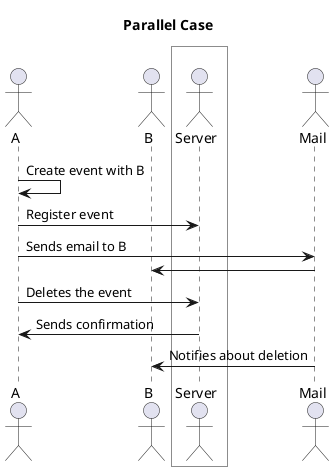 @startuml

title Parallel Case
actor A
actor B
box " " #White
	actor Server
end box
actor Mail

A -> A : Create event with B
A -> Server : Register event
A -> Mail : Sends email to B
Mail -> B
A -> Server : Deletes the event
A <- Server : Sends confirmation
Mail -> B : Notifies about deletion

@enduml